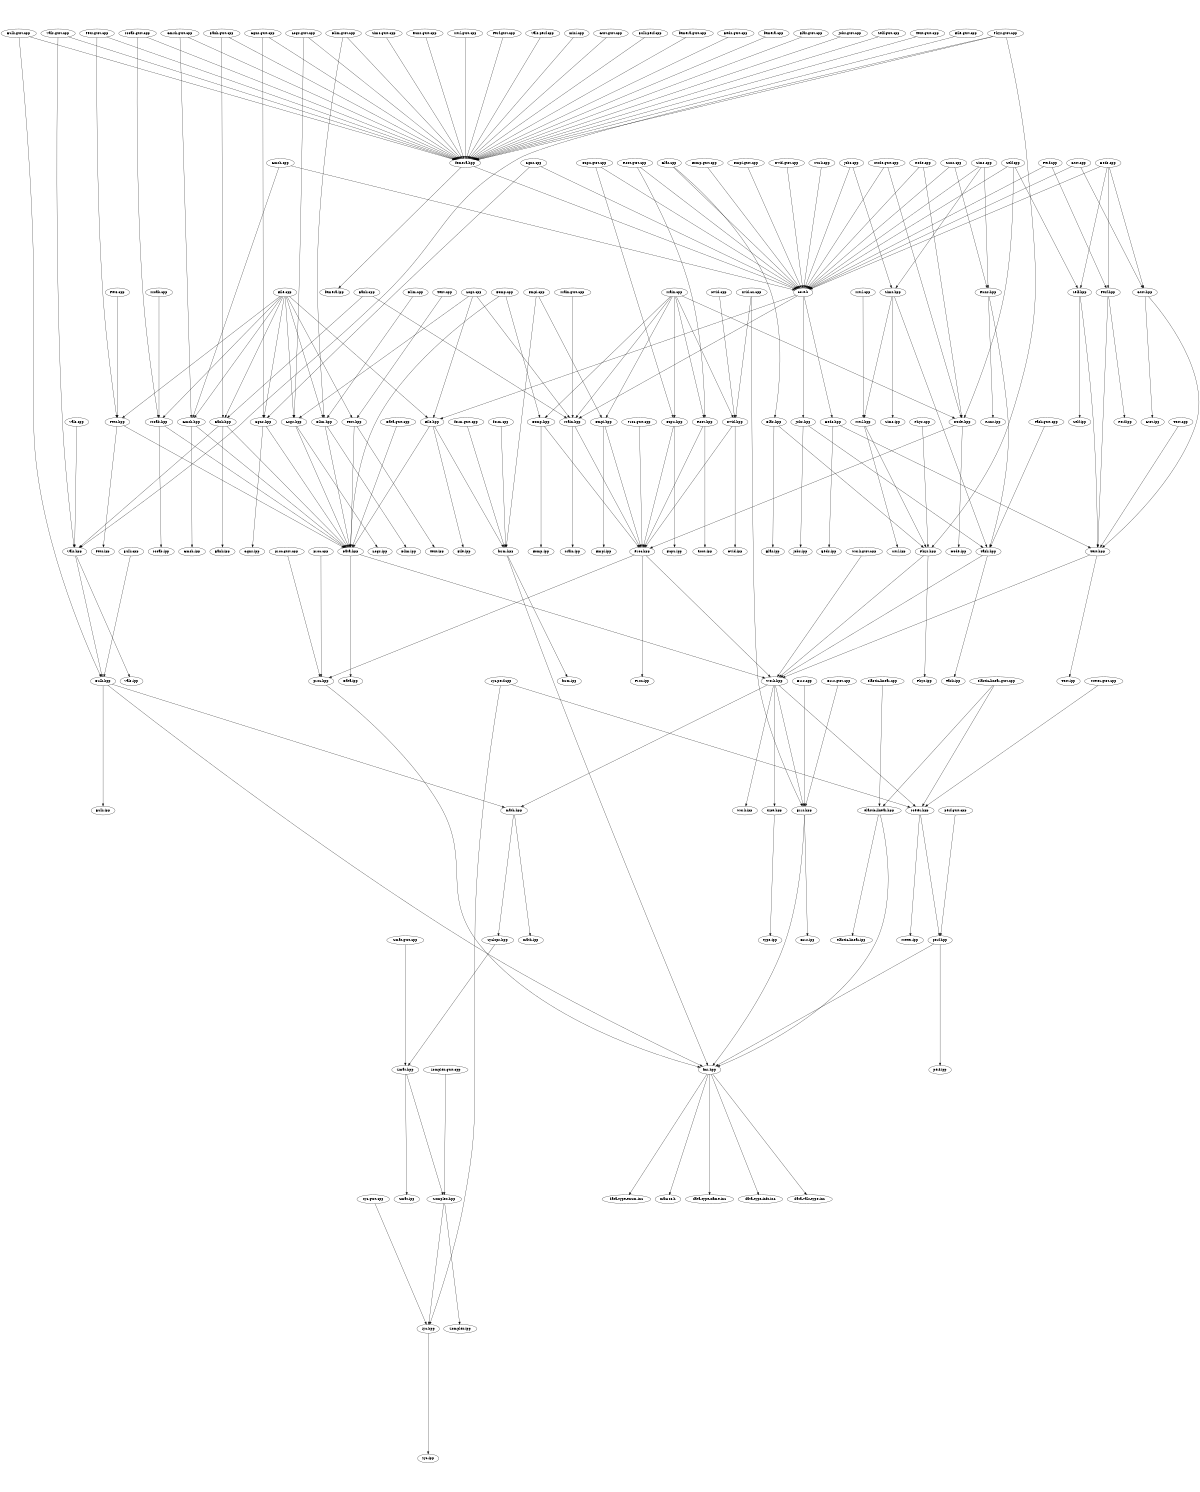 digraph "source tree" {
    overlap=scale;
    size="8,10";
    ratio="fill";
    fontsize="16";
    fontname="Helvetica";
	clusterrank="local";
	"Meter.hpp" -> "perf.hpp"
	"fmr.hpp" -> "data-vals-type.inc"
	"Text.gtst.cpp" -> "femera.hpp"
	"Cgns.hpp" -> "Cgns.ipp"
	"File.gtst.cpp" -> "femera.hpp"
	"Runs.cpp" -> "Runs.hpp"
	"Runs.hpp" -> "Runs.ipp"
	"Main.hpp" -> "Main.ipp"
	"Self.hpp" -> "Self.ipp"
	"Gmsh.hpp" -> "Data.hpp"
	"Fmpi.hpp" -> "Proc.hpp"
	"elastic-linear.gtst.cpp" -> "elastic-linear.hpp"
	"Bank.hpp" -> "Bank.ipp"
	"Text.hpp" -> "Data.hpp"
	"File.hpp" -> "Data.hpp"
	"Sims.hpp" -> "Task.hpp"
	"core.h" -> "Jobs.hpp"
	"Zmat.gtst.cpp" -> "Zmat.hpp"
	"Task.gtst.cpp" -> "Task.hpp"
	"Beds.hpp" -> "Beds.ipp"
	"Fomp.gtst.cpp" -> "core.h"
	"Work.hpp" -> "Work.ipp"
	"Pets.gtst.cpp" -> "Pets.hpp"
	"Errs.hpp" -> "fmr.hpp"
	"Zomplex.gtst.cpp" -> "Zomplex.hpp"
	"Fmpi.cpp" -> "Fmpi.hpp"
	"Sims.gtst.cpp" -> "femera.hpp"
	"Vals.gtst.cpp" -> "Vals.hpp"
	"File.cpp" -> "Cgns.hpp"
	"math.hpp" -> "math.ipp"
	"Elas.cpp" -> "Elas.hpp"
	"elastic-linear.hpp" -> "fmr.hpp"
	"Self.cpp" -> "Node.hpp"
	"Moab.gtst.cpp" -> "femera.hpp"
	"File.cpp" -> "Pets.hpp"
	"Cgns.gtst.cpp" -> "Cgns.hpp"
	"Work.hpp" -> "math.hpp"
	"Dlim.gtst.cpp" -> "femera.hpp"
	"Nvid.hpp" -> "Nvid.ipp"
	"Jobs.hpp" -> "Jobs.ipp"
	"Phys.cpp" -> "Phys.hpp"
	"femera.hpp" -> "core.h"
	"Meter.gtst.cpp" -> "Meter.hpp"
	"Self.hpp" -> "Test.hpp"
	"Bulk.gtst.cpp" -> "Bulk.hpp"
	"elastic-linear.gtst.cpp" -> "Meter.hpp"
	"Nvid.hpp" -> "Proc.hpp"
	"Bulk.hpp" -> "Bulk.ipp"
	"Runs.cpp" -> "core.h"
	"type.hpp" -> "type.ipp"
	"Runs.gtst.cpp" -> "femera.hpp"
	"Task.hpp" -> "Work.hpp"
	"Cgns.cpp" -> "Cgns.hpp"
	"File.cpp" -> "File.hpp"
	"Mtrl.gtst.cpp" -> "femera.hpp"
	"Vals.cpp" -> "Vals.hpp"
	"Phys.hpp" -> "Phys.ipp"
	"Main.cpp" -> "Nvid.hpp"
	"Dlim.hpp" -> "Data.hpp"
	"Sims.hpp" -> "Sims.ipp"
	"Perf.gtst.cpp" -> "femera.hpp"
	"Fomp.cpp" -> "Data.hpp"
	"nvid.cu.cpp" -> "Errs.hpp"
	"Gmsh.cpp" -> "core.h"
	"Fmpi.hpp" -> "Fmpi.ipp"
	"File.cpp" -> "Moab.hpp"
	"Test.cpp" -> "Test.hpp"
	"Phys.gtst.cpp" -> "Phys.hpp"
	"Cgns.cpp" -> "core.h"
	"Work.hpp" -> "Meter.hpp"
	"Logs.cpp" -> "Logs.hpp"
	"Main.cpp" -> "Node.hpp"
	"Mtrl.hpp" -> "Phys.hpp"
	"Node.cpp" -> "Node.hpp"
	"Test.hpp" -> "Work.hpp"
	"Perf.cpp" -> "core.h"
	"Perf.hpp" -> "Perf.ipp"
	"Phys.gtst.cpp" -> "femera.hpp"
	"Text.hpp" -> "Text.ipp"
	"Node.cpp" -> "core.h"
	"Fcpu.hpp" -> "Proc.hpp"
	"Root.gtst.cpp" -> "core.h"
	"Zomplex.hpp" -> "Zomplex.ipp"
	"Beds.cpp" -> "Self.hpp"
	"zyc.gtst.cpp" -> "zyc.hpp"
	"Logs.cpp" -> "File.hpp"
	"Main.cpp" -> "Root.hpp"
	"core.h" -> "Beds.hpp"
	"File.cpp" -> "Text.hpp"
	"Zomplex.hpp" -> "zyc.hpp"
	"Main.cpp" -> "Fmpi.hpp"
	"Data.gtst.cpp" -> "Data.hpp"
	"Nvid.cpp" -> "Nvid.hpp"
	"Vals.perf.cpp" -> "femera.hpp"
	"Beds.cpp" -> "core.h"
	"Vals.hpp" -> "Bulk.hpp"
	"mini.cpp" -> "femera.hpp"
	"perf.hpp" -> "fmr.hpp"
	"Gtst.gtst.cpp" -> "femera.hpp"
	"Sims.cpp" -> "Runs.hpp"
	"Perf.hpp" -> "Test.hpp"
	"elastic-linear.hpp" -> "elastic-linear.ipp"
	"Proc.hpp" -> "Proc.ipp"
	"Gtst.cpp" -> "core.h"
	"Node.gtst.cpp" -> "core.h"
	"Jobs.cpp" -> "core.h"
	"Root.hpp" -> "Proc.hpp"
	"zyc.hpp" -> "zyc.ipp"
	"Gmsh.hpp" -> "Gmsh.ipp"
	"core.h" -> "File.hpp"
	"Bank.gtst.cpp" -> "femera.hpp"
	"File.cpp" -> "Bank.hpp"
	"Moab.cpp" -> "Moab.hpp"
	"Sims.hpp" -> "Mtrl.hpp"
	"Elas.hpp" -> "Elas.ipp"
	"Pets.cpp" -> "Pets.hpp"
	"Task.hpp" -> "Task.ipp"
	"Bulk.perf.cpp" -> "femera.hpp"
	"Fomp.hpp" -> "Proc.hpp"
	"Gmsh.cpp" -> "Gmsh.hpp"
	"form.hpp" -> "form.ipp"
	"Gtst.hpp" -> "Test.hpp"
	"femera.gtst.cpp" -> "femera.hpp"
	"Logs.hpp" -> "Data.hpp"
	"File.cpp" -> "Logs.hpp"
	"Beds.cpp" -> "Perf.hpp"
	"Beds.gtst.cpp" -> "femera.hpp"
	"perf.gtst.cpp" -> "perf.hpp"
	"Dlim.cpp" -> "Dlim.hpp"
	"Dlim.hpp" -> "Dlim.ipp"
	"Mtrl.cpp" -> "Mtrl.hpp"
	"Test.hpp" -> "Test.ipp"
	"Perf.cpp" -> "Perf.hpp"
	"Jobs.cpp" -> "Sims.hpp"
	"Dlim.gtst.cpp" -> "Dlim.hpp"
	"Errs.hpp" -> "Errs.ipp"
	"form.gtst.cpp" -> "form.hpp"
	"Gtst.hpp" -> "Gtst.ipp"
	"Root.gtst.cpp" -> "Root.hpp"
	"core.h" -> "Main.hpp"
	"Vals.hpp" -> "Vals.ipp"
	"fmr.hpp" -> "data-type-enum.inc"
	"Bank.hpp" -> "Vals.hpp"
	"Vals.gtst.cpp" -> "femera.hpp"
	"perf.hpp" -> "perf.ipp"
	"Proc.gtst.cpp" -> "Proc.hpp"
	"Fomp.cpp" -> "Fomp.hpp"
	"Self.cpp" -> "core.h"
	"Sims.cpp" -> "Sims.hpp"
	"Logs.gtst.cpp" -> "Logs.hpp"
	"Main.hpp" -> "Proc.hpp"
	"Fomp.hpp" -> "Fomp.ipp"
	"Main.cpp" -> "Fcpu.hpp"
	"Beds.hpp" -> "Test.hpp"
	"fmr.hpp" -> "macros.h"
	"femera.hpp" -> "femera.ipp"
	"femera.cpp" -> "femera.hpp"
	"Cgns.hpp" -> "Data.hpp"
	"Bulk.hpp" -> "math.hpp"
	"Bank.gtst.cpp" -> "Bank.hpp"
	"fmr.hpp" -> "data-type-name.inc"
	"Elas.gtst.cpp" -> "femera.hpp"
	"zyc.perf.cpp" -> "zyc.hpp"
	"Elas.hpp" -> "Phys.hpp"
	"Data.hpp" -> "Data.ipp"
	"Zmat.hpp" -> "Zmat.ipp"
	"form.cpp" -> "form.hpp"
	"Fmpi.cpp" -> "form.hpp"
	"nvid.cu.cpp" -> "Nvid.hpp"
	"Bank.hpp" -> "Data.hpp"
	"File.cpp" -> "Dlim.hpp"
	"Bank.cpp" -> "Main.hpp"
	"fmr.hpp" -> "data-type-info.inc"
	"Logs.gtst.cpp" -> "femera.hpp"
	"Fcpu.gtst.cpp" -> "core.h"
	"elastic-linear.cpp" -> "elastic-linear.hpp"
	"Gmsh.gtst.cpp" -> "femera.hpp"
	"Data.hpp" -> "Work.hpp"
	"Runs.hpp" -> "Task.hpp"
	"Bulk.hpp" -> "fmr.hpp"
	"zyclops.hpp" -> "Zmat.hpp"
	"File.hpp" -> "form.hpp"
	"Fmpi.gtst.cpp" -> "core.h"
	"Self.cpp" -> "Self.hpp"
	"Zmat.hpp" -> "Zomplex.hpp"
	"Gmsh.gtst.cpp" -> "Gmsh.hpp"
	"Jobs.hpp" -> "Task.hpp"
	"Logs.cpp" -> "Main.hpp"
	"Proc.hpp" -> "proc.hpp"
	"proc.hpp" -> "fmr.hpp"
	"Moab.gtst.cpp" -> "Moab.hpp"
	"Fcpu.gtst.cpp" -> "Fcpu.hpp"
	"Moab.hpp" -> "Moab.ipp"
	"Errs.cpp" -> "Errs.hpp"
	"Nvid.gtst.cpp" -> "core.h"
	"Node.hpp" -> "Node.ipp"
	"Bank.cpp" -> "Bank.hpp"
	"Elas.cpp" -> "core.h"
	"form.hpp" -> "fmr.hpp"
	"Main.cpp" -> "Fomp.hpp"
	"Beds.cpp" -> "Gtst.hpp"
	"Logs.hpp" -> "Logs.ipp"
	"Proc.hpp" -> "Work.hpp"
	"Bulk.gtst.cpp" -> "femera.hpp"
	"File.cpp" -> "Gmsh.hpp"
	"Text.cpp" -> "Text.hpp"
	"Sims.cpp" -> "core.h"
	"Work.cpp" -> "core.h"
	"Fcpu.hpp" -> "Fcpu.ipp"
	"Meter.hpp" -> "Meter.ipp"
	"Mtrl.hpp" -> "Mtrl.ipp"
	"Phys.hpp" -> "Work.hpp"
	"Root.hpp" -> "Root.ipp"
	"Node.hpp" -> "Proc.hpp"
	"Moab.hpp" -> "Data.hpp"
	"Pets.hpp" -> "Pets.ipp"
	"Work.hpp" -> "type.hpp"
	"Pets.hpp" -> "Data.hpp"
	"Gtst.cpp" -> "Gtst.hpp"
	"Main.gtst.cpp" -> "Main.hpp"
	"proc.cpp" -> "proc.hpp"
	"Phys.gtst.cpp" -> "Vals.hpp"
	"Bulk.cpp" -> "Bulk.hpp"
	"math.hpp" -> "zyclops.hpp"
	"Cgns.gtst.cpp" -> "femera.hpp"
	"Jobs.gtst.cpp" -> "femera.hpp"
	"Pets.gtst.cpp" -> "femera.hpp"
	"proc.gtst.cpp" -> "proc.hpp"
	"Node.gtst.cpp" -> "Node.hpp"
	"zyc.perf.cpp" -> "Meter.hpp"
	"Main.cpp" -> "Main.hpp"
	"Work.hpp" -> "Errs.hpp"
	"Self.gtst.cpp" -> "femera.hpp"
	"Work.gtst.cpp" -> "Work.hpp"
	"Errs.gtst.cpp" -> "Errs.hpp"
	"File.hpp" -> "File.ipp"
}
